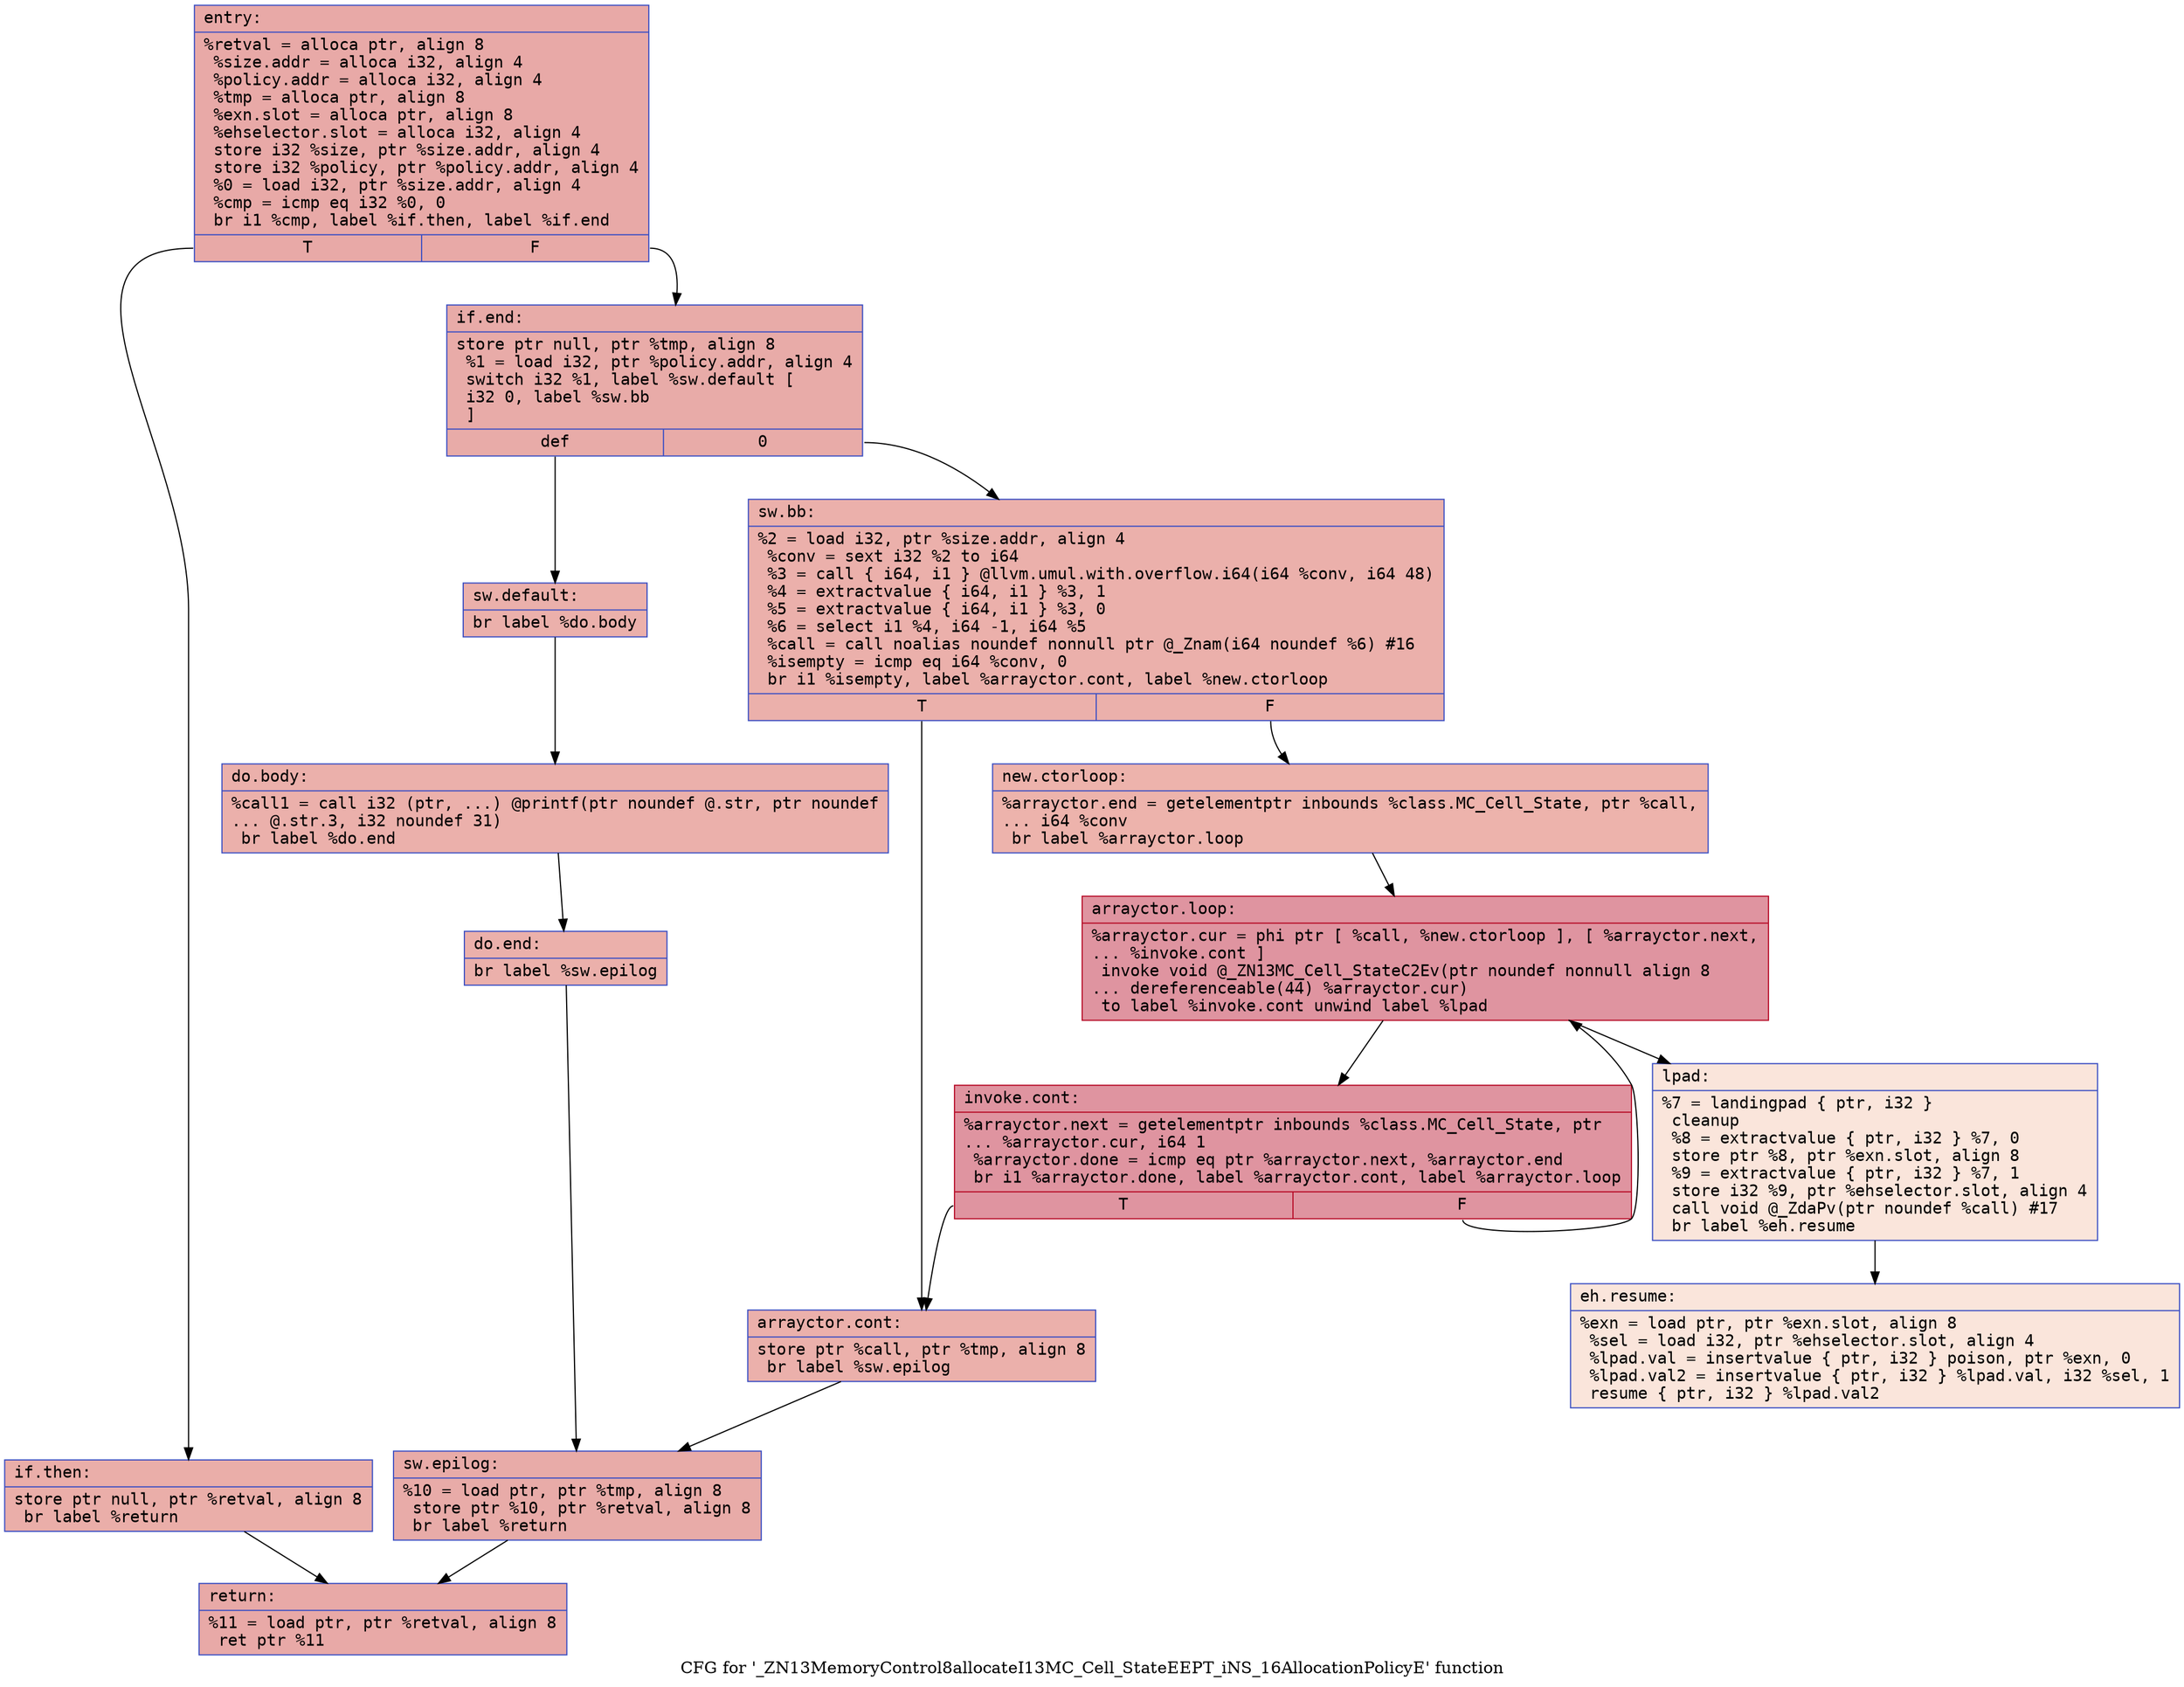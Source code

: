digraph "CFG for '_ZN13MemoryControl8allocateI13MC_Cell_StateEEPT_iNS_16AllocationPolicyE' function" {
	label="CFG for '_ZN13MemoryControl8allocateI13MC_Cell_StateEEPT_iNS_16AllocationPolicyE' function";

	Node0x55dfe4cc7930 [shape=record,color="#3d50c3ff", style=filled, fillcolor="#ca3b3770" fontname="Courier",label="{entry:\l|  %retval = alloca ptr, align 8\l  %size.addr = alloca i32, align 4\l  %policy.addr = alloca i32, align 4\l  %tmp = alloca ptr, align 8\l  %exn.slot = alloca ptr, align 8\l  %ehselector.slot = alloca i32, align 4\l  store i32 %size, ptr %size.addr, align 4\l  store i32 %policy, ptr %policy.addr, align 4\l  %0 = load i32, ptr %size.addr, align 4\l  %cmp = icmp eq i32 %0, 0\l  br i1 %cmp, label %if.then, label %if.end\l|{<s0>T|<s1>F}}"];
	Node0x55dfe4cc7930:s0 -> Node0x55dfe4cc79a0[tooltip="entry -> if.then\nProbability 37.50%" ];
	Node0x55dfe4cc7930:s1 -> Node0x55dfe4cc8270[tooltip="entry -> if.end\nProbability 62.50%" ];
	Node0x55dfe4cc79a0 [shape=record,color="#3d50c3ff", style=filled, fillcolor="#d0473d70" fontname="Courier",label="{if.then:\l|  store ptr null, ptr %retval, align 8\l  br label %return\l}"];
	Node0x55dfe4cc79a0 -> Node0x55dfe4cc8430[tooltip="if.then -> return\nProbability 100.00%" ];
	Node0x55dfe4cc8270 [shape=record,color="#3d50c3ff", style=filled, fillcolor="#cc403a70" fontname="Courier",label="{if.end:\l|  store ptr null, ptr %tmp, align 8\l  %1 = load i32, ptr %policy.addr, align 4\l  switch i32 %1, label %sw.default [\l    i32 0, label %sw.bb\l  ]\l|{<s0>def|<s1>0}}"];
	Node0x55dfe4cc8270:s0 -> Node0x55dfe4cc87d0[tooltip="if.end -> sw.default\nProbability 50.00%" ];
	Node0x55dfe4cc8270:s1 -> Node0x55dfe4cc8850[tooltip="if.end -> sw.bb\nProbability 50.00%" ];
	Node0x55dfe4cc8850 [shape=record,color="#3d50c3ff", style=filled, fillcolor="#d24b4070" fontname="Courier",label="{sw.bb:\l|  %2 = load i32, ptr %size.addr, align 4\l  %conv = sext i32 %2 to i64\l  %3 = call \{ i64, i1 \} @llvm.umul.with.overflow.i64(i64 %conv, i64 48)\l  %4 = extractvalue \{ i64, i1 \} %3, 1\l  %5 = extractvalue \{ i64, i1 \} %3, 0\l  %6 = select i1 %4, i64 -1, i64 %5\l  %call = call noalias noundef nonnull ptr @_Znam(i64 noundef %6) #16\l  %isempty = icmp eq i64 %conv, 0\l  br i1 %isempty, label %arrayctor.cont, label %new.ctorloop\l|{<s0>T|<s1>F}}"];
	Node0x55dfe4cc8850:s0 -> Node0x55dfe4cc8f80[tooltip="sw.bb -> arrayctor.cont\nProbability 37.50%" ];
	Node0x55dfe4cc8850:s1 -> Node0x55dfe4cc8fd0[tooltip="sw.bb -> new.ctorloop\nProbability 62.50%" ];
	Node0x55dfe4cc8fd0 [shape=record,color="#3d50c3ff", style=filled, fillcolor="#d6524470" fontname="Courier",label="{new.ctorloop:\l|  %arrayctor.end = getelementptr inbounds %class.MC_Cell_State, ptr %call,\l... i64 %conv\l  br label %arrayctor.loop\l}"];
	Node0x55dfe4cc8fd0 -> Node0x55dfe4cc91a0[tooltip="new.ctorloop -> arrayctor.loop\nProbability 100.00%" ];
	Node0x55dfe4cc91a0 [shape=record,color="#b70d28ff", style=filled, fillcolor="#b70d2870" fontname="Courier",label="{arrayctor.loop:\l|  %arrayctor.cur = phi ptr [ %call, %new.ctorloop ], [ %arrayctor.next,\l... %invoke.cont ]\l  invoke void @_ZN13MC_Cell_StateC2Ev(ptr noundef nonnull align 8\l... dereferenceable(44) %arrayctor.cur)\l          to label %invoke.cont unwind label %lpad\l}"];
	Node0x55dfe4cc91a0 -> Node0x55dfe4cc92f0[tooltip="arrayctor.loop -> invoke.cont\nProbability 100.00%" ];
	Node0x55dfe4cc91a0 -> Node0x55dfe4cc94f0[tooltip="arrayctor.loop -> lpad\nProbability 0.00%" ];
	Node0x55dfe4cc92f0 [shape=record,color="#b70d28ff", style=filled, fillcolor="#b70d2870" fontname="Courier",label="{invoke.cont:\l|  %arrayctor.next = getelementptr inbounds %class.MC_Cell_State, ptr\l... %arrayctor.cur, i64 1\l  %arrayctor.done = icmp eq ptr %arrayctor.next, %arrayctor.end\l  br i1 %arrayctor.done, label %arrayctor.cont, label %arrayctor.loop\l|{<s0>T|<s1>F}}"];
	Node0x55dfe4cc92f0:s0 -> Node0x55dfe4cc8f80[tooltip="invoke.cont -> arrayctor.cont\nProbability 3.12%" ];
	Node0x55dfe4cc92f0:s1 -> Node0x55dfe4cc91a0[tooltip="invoke.cont -> arrayctor.loop\nProbability 96.88%" ];
	Node0x55dfe4cc8f80 [shape=record,color="#3d50c3ff", style=filled, fillcolor="#d24b4070" fontname="Courier",label="{arrayctor.cont:\l|  store ptr %call, ptr %tmp, align 8\l  br label %sw.epilog\l}"];
	Node0x55dfe4cc8f80 -> Node0x55dfe4cc9b50[tooltip="arrayctor.cont -> sw.epilog\nProbability 100.00%" ];
	Node0x55dfe4cc94f0 [shape=record,color="#3d50c3ff", style=filled, fillcolor="#f4c5ad70" fontname="Courier",label="{lpad:\l|  %7 = landingpad \{ ptr, i32 \}\l          cleanup\l  %8 = extractvalue \{ ptr, i32 \} %7, 0\l  store ptr %8, ptr %exn.slot, align 8\l  %9 = extractvalue \{ ptr, i32 \} %7, 1\l  store i32 %9, ptr %ehselector.slot, align 4\l  call void @_ZdaPv(ptr noundef %call) #17\l  br label %eh.resume\l}"];
	Node0x55dfe4cc94f0 -> Node0x55dfe4cc9fb0[tooltip="lpad -> eh.resume\nProbability 100.00%" ];
	Node0x55dfe4cc87d0 [shape=record,color="#3d50c3ff", style=filled, fillcolor="#d24b4070" fontname="Courier",label="{sw.default:\l|  br label %do.body\l}"];
	Node0x55dfe4cc87d0 -> Node0x55dfe4cca070[tooltip="sw.default -> do.body\nProbability 100.00%" ];
	Node0x55dfe4cca070 [shape=record,color="#3d50c3ff", style=filled, fillcolor="#d24b4070" fontname="Courier",label="{do.body:\l|  %call1 = call i32 (ptr, ...) @printf(ptr noundef @.str, ptr noundef\l... @.str.3, i32 noundef 31)\l  br label %do.end\l}"];
	Node0x55dfe4cca070 -> Node0x55dfe4cca1a0[tooltip="do.body -> do.end\nProbability 100.00%" ];
	Node0x55dfe4cca1a0 [shape=record,color="#3d50c3ff", style=filled, fillcolor="#d24b4070" fontname="Courier",label="{do.end:\l|  br label %sw.epilog\l}"];
	Node0x55dfe4cca1a0 -> Node0x55dfe4cc9b50[tooltip="do.end -> sw.epilog\nProbability 100.00%" ];
	Node0x55dfe4cc9b50 [shape=record,color="#3d50c3ff", style=filled, fillcolor="#cc403a70" fontname="Courier",label="{sw.epilog:\l|  %10 = load ptr, ptr %tmp, align 8\l  store ptr %10, ptr %retval, align 8\l  br label %return\l}"];
	Node0x55dfe4cc9b50 -> Node0x55dfe4cc8430[tooltip="sw.epilog -> return\nProbability 100.00%" ];
	Node0x55dfe4cc8430 [shape=record,color="#3d50c3ff", style=filled, fillcolor="#ca3b3770" fontname="Courier",label="{return:\l|  %11 = load ptr, ptr %retval, align 8\l  ret ptr %11\l}"];
	Node0x55dfe4cc9fb0 [shape=record,color="#3d50c3ff", style=filled, fillcolor="#f4c5ad70" fontname="Courier",label="{eh.resume:\l|  %exn = load ptr, ptr %exn.slot, align 8\l  %sel = load i32, ptr %ehselector.slot, align 4\l  %lpad.val = insertvalue \{ ptr, i32 \} poison, ptr %exn, 0\l  %lpad.val2 = insertvalue \{ ptr, i32 \} %lpad.val, i32 %sel, 1\l  resume \{ ptr, i32 \} %lpad.val2\l}"];
}
